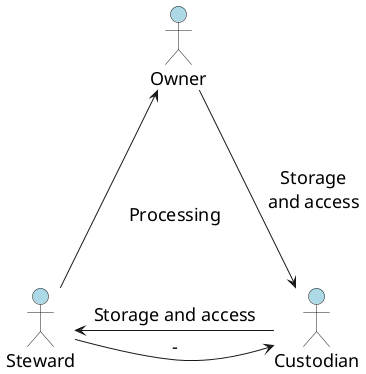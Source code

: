 @startuml
skinparam defaultFontSize 18

!define ENTITY #lightblue

ENTITY Owner
ENTITY Custodian
ENTITY Steward

Owner -down--> Custodian : Storage\nand access
Custodian -left--> Steward :  Storage and access
Steward -up--> Owner : \n\nProcessing
Steward -right--> Custodian : -

@enduml